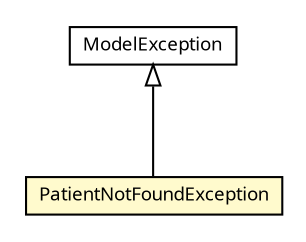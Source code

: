 #!/usr/local/bin/dot
#
# Class diagram 
# Generated by UMLGraph version R5_6 (http://www.umlgraph.org/)
#

digraph G {
	edge [fontname="Trebuchet MS",fontsize=10,labelfontname="Trebuchet MS",labelfontsize=10];
	node [fontname="Trebuchet MS",fontsize=10,shape=plaintext];
	nodesep=0.25;
	ranksep=0.5;
	// se.cambio.cds.util.exceptions.PatientNotFoundException
	c271032 [label=<<table title="se.cambio.cds.util.exceptions.PatientNotFoundException" border="0" cellborder="1" cellspacing="0" cellpadding="2" port="p" bgcolor="lemonChiffon" href="./PatientNotFoundException.html">
		<tr><td><table border="0" cellspacing="0" cellpadding="1">
<tr><td align="center" balign="center"><font face="Trebuchet MS"> PatientNotFoundException </font></td></tr>
		</table></td></tr>
		</table>>, URL="./PatientNotFoundException.html", fontname="Trebuchet MS", fontcolor="black", fontsize=9.0];
	// se.cambio.cds.util.exceptions.ModelException
	c271033 [label=<<table title="se.cambio.cds.util.exceptions.ModelException" border="0" cellborder="1" cellspacing="0" cellpadding="2" port="p" href="./ModelException.html">
		<tr><td><table border="0" cellspacing="0" cellpadding="1">
<tr><td align="center" balign="center"><font face="Trebuchet MS"> ModelException </font></td></tr>
		</table></td></tr>
		</table>>, URL="./ModelException.html", fontname="Trebuchet MS", fontcolor="black", fontsize=9.0];
	//se.cambio.cds.util.exceptions.PatientNotFoundException extends se.cambio.cds.util.exceptions.ModelException
	c271033:p -> c271032:p [dir=back,arrowtail=empty];
}

